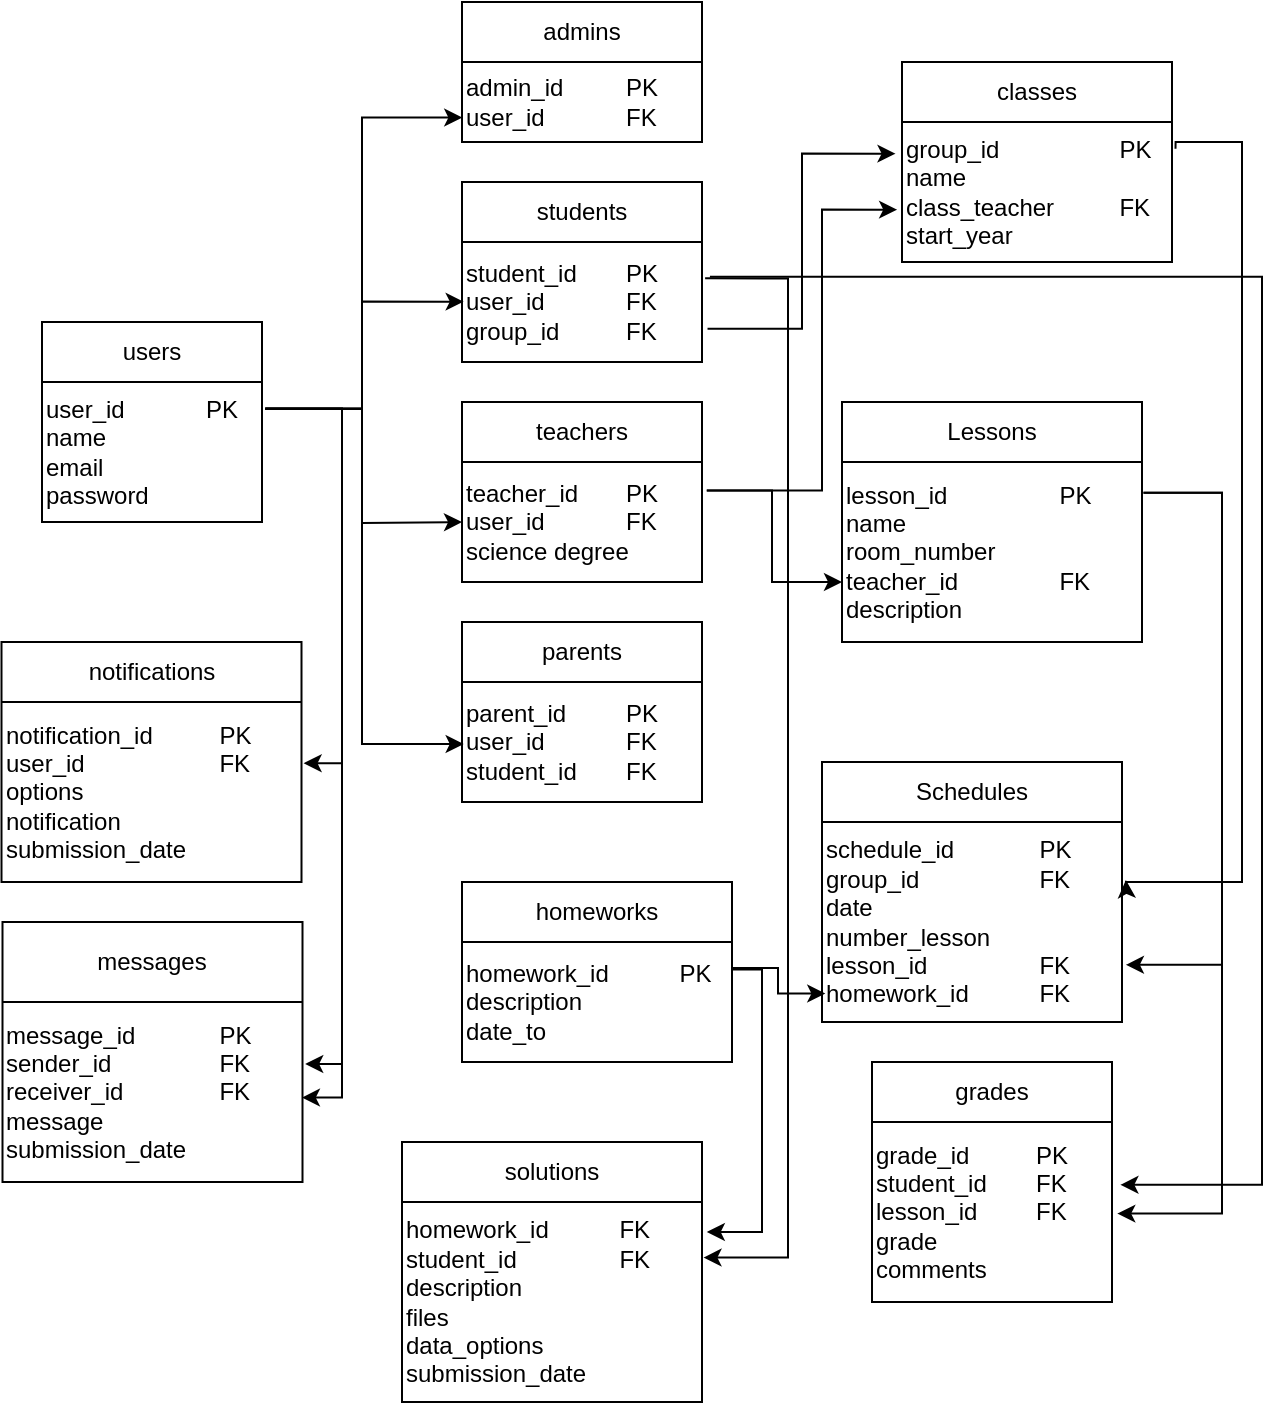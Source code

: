 <mxfile version="24.5.2" type="device">
  <diagram name="ER Diagram" id="E-wv-sdFr6HPYxKAOYmW">
    <mxGraphModel dx="1050" dy="1743" grid="1" gridSize="10" guides="1" tooltips="1" connect="1" arrows="1" fold="1" page="1" pageScale="1" pageWidth="827" pageHeight="1169" math="0" shadow="0">
      <root>
        <mxCell id="0" />
        <mxCell id="1" parent="0" />
        <mxCell id="juLm1n5MT4ovtHd7H2xx-58" value="users" style="rounded=0;whiteSpace=wrap;html=1;shape=swimlane;fontStyle=0;startSize=30;childLayout=stackLayout;horizontal=1;horizontalStack=0;resizeParent=1;resizeParentMax=0;resizeLast=0;collapsible=1;marginBottom=0;" vertex="1" parent="1">
          <mxGeometry x="60" y="100" width="110" height="100" as="geometry" />
        </mxCell>
        <mxCell id="juLm1n5MT4ovtHd7H2xx-80" value="&lt;span style=&quot;background-color: initial;&quot;&gt;user_id&lt;span style=&quot;white-space: pre;&quot;&gt;&#x9;&lt;/span&gt;&lt;span style=&quot;white-space: pre;&quot;&gt;&#x9;&lt;/span&gt;PK&lt;/span&gt;&lt;br&gt;&lt;span style=&quot;background-color: initial;&quot;&gt;name&lt;/span&gt;&lt;br&gt;&lt;span style=&quot;background-color: initial;&quot;&gt;email&lt;/span&gt;&lt;br&gt;&lt;span style=&quot;background-color: initial;&quot;&gt;password&lt;/span&gt;" style="text;html=1;align=left;verticalAlign=middle;resizable=0;points=[];autosize=1;strokeColor=none;fillColor=none;" vertex="1" parent="juLm1n5MT4ovtHd7H2xx-58">
          <mxGeometry y="30" width="110" height="70" as="geometry" />
        </mxCell>
        <mxCell id="juLm1n5MT4ovtHd7H2xx-59" value="teachers" style="rounded=0;whiteSpace=wrap;html=1;shape=swimlane;fontStyle=0;startSize=30;childLayout=stackLayout;horizontal=1;horizontalStack=0;resizeParent=1;resizeParentMax=0;resizeLast=0;collapsible=1;marginBottom=0;" vertex="1" parent="1">
          <mxGeometry x="270" y="140" width="120" height="90" as="geometry" />
        </mxCell>
        <mxCell id="juLm1n5MT4ovtHd7H2xx-82" value="&lt;span style=&quot;background-color: initial;&quot;&gt;teacher_id&lt;span style=&quot;white-space: pre;&quot;&gt;&#x9;&lt;/span&gt;PK&lt;/span&gt;&lt;br&gt;&lt;span style=&quot;background-color: initial;&quot;&gt;user_id&lt;span style=&quot;white-space: pre;&quot;&gt;&#x9;&lt;/span&gt;&lt;span style=&quot;white-space: pre;&quot;&gt;&#x9;&lt;/span&gt;FK&lt;/span&gt;&lt;div&gt;science degree&lt;br&gt;&lt;/div&gt;" style="text;html=1;align=left;verticalAlign=middle;resizable=0;points=[];autosize=1;strokeColor=none;fillColor=none;" vertex="1" parent="juLm1n5MT4ovtHd7H2xx-59">
          <mxGeometry y="30" width="120" height="60" as="geometry" />
        </mxCell>
        <mxCell id="juLm1n5MT4ovtHd7H2xx-60" value="students" style="rounded=0;whiteSpace=wrap;html=1;shape=swimlane;fontStyle=0;startSize=30;childLayout=stackLayout;horizontal=1;horizontalStack=0;resizeParent=1;resizeParentMax=0;resizeLast=0;collapsible=1;marginBottom=0;" vertex="1" parent="1">
          <mxGeometry x="270" y="30" width="120" height="90" as="geometry" />
        </mxCell>
        <mxCell id="juLm1n5MT4ovtHd7H2xx-83" value="&lt;span style=&quot;background-color: initial;&quot;&gt;student_id&lt;span style=&quot;white-space: pre;&quot;&gt;&#x9;&lt;/span&gt;PK&amp;nbsp;&lt;/span&gt;&lt;div&gt;&lt;span style=&quot;background-color: initial;&quot;&gt;user_id&lt;span style=&quot;white-space: pre;&quot;&gt;&#x9;&lt;/span&gt;&lt;span style=&quot;white-space: pre;&quot;&gt;&#x9;&lt;/span&gt;FK&lt;/span&gt;&lt;br&gt;&lt;span style=&quot;background-color: initial;&quot;&gt;group_id&lt;span style=&quot;white-space: pre;&quot;&gt;&#x9;&lt;/span&gt;&lt;span style=&quot;white-space: pre;&quot;&gt;&#x9;&lt;/span&gt;FK&lt;/span&gt;&lt;br&gt;&lt;/div&gt;" style="text;html=1;align=left;verticalAlign=middle;resizable=0;points=[];autosize=1;strokeColor=none;fillColor=none;" vertex="1" parent="juLm1n5MT4ovtHd7H2xx-60">
          <mxGeometry y="30" width="120" height="60" as="geometry" />
        </mxCell>
        <mxCell id="juLm1n5MT4ovtHd7H2xx-61" value="parents" style="rounded=0;whiteSpace=wrap;html=1;shape=swimlane;fontStyle=0;startSize=30;childLayout=stackLayout;horizontal=1;horizontalStack=0;resizeParent=1;resizeParentMax=0;resizeLast=0;collapsible=1;marginBottom=0;" vertex="1" parent="1">
          <mxGeometry x="270" y="250" width="120" height="90" as="geometry" />
        </mxCell>
        <mxCell id="juLm1n5MT4ovtHd7H2xx-84" value="&lt;span style=&quot;background-color: initial;&quot;&gt;parent_id&lt;span style=&quot;white-space: pre;&quot;&gt;&#x9;&lt;/span&gt;&lt;span style=&quot;white-space: pre;&quot;&gt;&#x9;&lt;/span&gt;PK&lt;/span&gt;&lt;br&gt;&lt;span style=&quot;background-color: initial;&quot;&gt;user_id&lt;span style=&quot;white-space: pre;&quot;&gt;&#x9;&lt;/span&gt;&lt;span style=&quot;white-space: pre;&quot;&gt;&#x9;&lt;/span&gt;FK&lt;/span&gt;&lt;br&gt;&lt;span style=&quot;background-color: initial;&quot;&gt;student_id&lt;span style=&quot;white-space: pre;&quot;&gt;&#x9;&lt;/span&gt;FK&lt;/span&gt;" style="text;html=1;align=left;verticalAlign=middle;resizable=0;points=[];autosize=1;strokeColor=none;fillColor=none;" vertex="1" parent="juLm1n5MT4ovtHd7H2xx-61">
          <mxGeometry y="30" width="120" height="60" as="geometry" />
        </mxCell>
        <mxCell id="juLm1n5MT4ovtHd7H2xx-65" value="admins" style="rounded=0;whiteSpace=wrap;html=1;shape=swimlane;fontStyle=0;startSize=30;childLayout=stackLayout;horizontal=1;horizontalStack=0;resizeParent=1;resizeParentMax=0;resizeLast=0;collapsible=1;marginBottom=0;" vertex="1" parent="1">
          <mxGeometry x="270" y="-60" width="120" height="70" as="geometry" />
        </mxCell>
        <mxCell id="juLm1n5MT4ovtHd7H2xx-81" value="&lt;span style=&quot;background-color: initial;&quot;&gt;admin_id&lt;span style=&quot;white-space: pre;&quot;&gt;&#x9;&lt;/span&gt;&lt;span style=&quot;white-space: pre;&quot;&gt;&#x9;&lt;/span&gt;PK&lt;/span&gt;&lt;br&gt;&lt;span style=&quot;background-color: initial;&quot;&gt;user_id&lt;span style=&quot;white-space: pre;&quot;&gt;&#x9;&lt;/span&gt;&lt;span style=&quot;white-space: pre;&quot;&gt;&#x9;&lt;/span&gt;FK&lt;/span&gt;" style="text;html=1;align=left;verticalAlign=middle;resizable=0;points=[];autosize=1;strokeColor=none;fillColor=none;" vertex="1" parent="juLm1n5MT4ovtHd7H2xx-65">
          <mxGeometry y="30" width="120" height="40" as="geometry" />
        </mxCell>
        <mxCell id="juLm1n5MT4ovtHd7H2xx-67" value="Lessons" style="rounded=0;whiteSpace=wrap;html=1;shape=swimlane;fontStyle=0;startSize=30;childLayout=stackLayout;horizontal=1;horizontalStack=0;resizeParent=1;resizeParentMax=0;resizeLast=0;collapsible=1;marginBottom=0;" vertex="1" parent="1">
          <mxGeometry x="460" y="140" width="150" height="120" as="geometry" />
        </mxCell>
        <mxCell id="juLm1n5MT4ovtHd7H2xx-91" value="lesson_id&lt;span style=&quot;white-space: pre;&quot;&gt;&#x9;&lt;/span&gt;&lt;span style=&quot;white-space: pre;&quot;&gt;&#x9;&lt;span style=&quot;white-space: pre;&quot;&gt;&#x9;&lt;/span&gt;&lt;/span&gt;PK&amp;nbsp;&lt;div&gt;name&lt;/div&gt;&lt;div&gt;room_number&lt;br&gt;&lt;div&gt;teacher_id&lt;span style=&quot;white-space: pre;&quot;&gt;&#x9;&lt;span style=&quot;white-space: pre;&quot;&gt;&#x9;&lt;/span&gt;&lt;/span&gt;FK&lt;/div&gt;&lt;div&gt;description&lt;/div&gt;&lt;/div&gt;" style="text;html=1;align=left;verticalAlign=middle;resizable=0;points=[];autosize=1;strokeColor=none;fillColor=none;" vertex="1" parent="juLm1n5MT4ovtHd7H2xx-67">
          <mxGeometry y="30" width="150" height="90" as="geometry" />
        </mxCell>
        <mxCell id="juLm1n5MT4ovtHd7H2xx-68" value="Schedules" style="rounded=0;whiteSpace=wrap;html=1;shape=swimlane;fontStyle=0;startSize=30;childLayout=stackLayout;horizontal=1;horizontalStack=0;resizeParent=1;resizeParentMax=0;resizeLast=0;collapsible=1;marginBottom=0;" vertex="1" parent="1">
          <mxGeometry x="450" y="320" width="150" height="130" as="geometry" />
        </mxCell>
        <mxCell id="juLm1n5MT4ovtHd7H2xx-90" value="schedule_id&lt;span style=&quot;white-space: pre;&quot;&gt;&#x9;&lt;/span&gt;&lt;span style=&quot;white-space: pre;&quot;&gt;&#x9;&lt;/span&gt;PK&lt;div&gt;group_id&lt;span style=&quot;white-space: pre;&quot;&gt;&#x9;&lt;/span&gt;&lt;span style=&quot;white-space: pre;&quot;&gt;&#x9;&lt;/span&gt;&lt;span style=&quot;white-space: pre;&quot;&gt;&#x9;&lt;/span&gt;FK&lt;/div&gt;&lt;div&gt;date&amp;nbsp;&lt;/div&gt;&lt;div&gt;&lt;span style=&quot;background-color: initial;&quot;&gt;number_lesson&lt;/span&gt;&lt;br&gt;&lt;/div&gt;&lt;div&gt;lesson_id&lt;span style=&quot;white-space: pre;&quot;&gt;&#x9;&lt;/span&gt;&lt;span style=&quot;white-space: pre;&quot;&gt;&#x9;&lt;/span&gt;&lt;span style=&quot;white-space: pre;&quot;&gt;&#x9;&lt;/span&gt;FK&lt;/div&gt;&lt;div&gt;homework_id&lt;span style=&quot;white-space: pre;&quot;&gt;&#x9;&lt;/span&gt;&lt;span style=&quot;white-space: pre;&quot;&gt;&#x9;&lt;/span&gt;FK&lt;/div&gt;" style="text;html=1;align=left;verticalAlign=middle;resizable=0;points=[];autosize=1;strokeColor=none;fillColor=none;" vertex="1" parent="juLm1n5MT4ovtHd7H2xx-68">
          <mxGeometry y="30" width="150" height="100" as="geometry" />
        </mxCell>
        <mxCell id="juLm1n5MT4ovtHd7H2xx-70" value="classes" style="rounded=0;whiteSpace=wrap;html=1;shape=swimlane;fontStyle=0;startSize=30;childLayout=stackLayout;horizontal=1;horizontalStack=0;resizeParent=1;resizeParentMax=0;resizeLast=0;collapsible=1;marginBottom=0;" vertex="1" parent="1">
          <mxGeometry x="490" y="-30" width="135" height="100" as="geometry" />
        </mxCell>
        <mxCell id="juLm1n5MT4ovtHd7H2xx-89" value="&lt;span style=&quot;background-color: initial;&quot;&gt;group_id&lt;span style=&quot;white-space: pre;&quot;&gt;&#x9;&lt;/span&gt;&lt;span style=&quot;white-space: pre;&quot;&gt;&#x9;&lt;/span&gt;&lt;span style=&quot;white-space: pre;&quot;&gt;&#x9;&lt;/span&gt;PK&lt;/span&gt;&lt;br&gt;&lt;span style=&quot;background-color: initial;&quot;&gt;name&lt;/span&gt;&lt;br&gt;&lt;span style=&quot;background-color: initial;&quot;&gt;class_teacher&lt;span style=&quot;white-space: pre;&quot;&gt;&#x9;&lt;/span&gt;&lt;span style=&quot;white-space: pre;&quot;&gt;&#x9;&lt;/span&gt;FK&lt;/span&gt;&lt;br&gt;&lt;span style=&quot;background-color: initial;&quot;&gt;start_year&lt;/span&gt;" style="text;html=1;align=left;verticalAlign=middle;resizable=0;points=[];autosize=1;strokeColor=none;fillColor=none;" vertex="1" parent="juLm1n5MT4ovtHd7H2xx-70">
          <mxGeometry y="30" width="135" height="70" as="geometry" />
        </mxCell>
        <mxCell id="juLm1n5MT4ovtHd7H2xx-92" style="edgeStyle=orthogonalEdgeStyle;rounded=0;orthogonalLoop=1;jettySize=auto;html=1;exitX=1.023;exitY=0.723;exitDx=0;exitDy=0;entryX=-0.024;entryY=0.226;entryDx=0;entryDy=0;entryPerimeter=0;exitPerimeter=0;" edge="1" parent="1" source="juLm1n5MT4ovtHd7H2xx-83" target="juLm1n5MT4ovtHd7H2xx-89">
          <mxGeometry relative="1" as="geometry" />
        </mxCell>
        <mxCell id="juLm1n5MT4ovtHd7H2xx-93" style="edgeStyle=orthogonalEdgeStyle;rounded=0;orthogonalLoop=1;jettySize=auto;html=1;exitX=1.015;exitY=0.191;exitDx=0;exitDy=0;entryX=0.001;entryY=0.695;entryDx=0;entryDy=0;entryPerimeter=0;exitPerimeter=0;" edge="1" parent="1" source="juLm1n5MT4ovtHd7H2xx-80" target="juLm1n5MT4ovtHd7H2xx-81">
          <mxGeometry relative="1" as="geometry" />
        </mxCell>
        <mxCell id="juLm1n5MT4ovtHd7H2xx-95" style="edgeStyle=orthogonalEdgeStyle;rounded=0;orthogonalLoop=1;jettySize=auto;html=1;exitX=1.015;exitY=0.191;exitDx=0;exitDy=0;entryX=0.007;entryY=0.497;entryDx=0;entryDy=0;entryPerimeter=0;exitPerimeter=0;" edge="1" parent="1" source="juLm1n5MT4ovtHd7H2xx-80" target="juLm1n5MT4ovtHd7H2xx-83">
          <mxGeometry relative="1" as="geometry" />
        </mxCell>
        <mxCell id="juLm1n5MT4ovtHd7H2xx-96" style="edgeStyle=orthogonalEdgeStyle;rounded=0;orthogonalLoop=1;jettySize=auto;html=1;exitX=1.015;exitY=0.191;exitDx=0;exitDy=0;entryX=0.007;entryY=0.517;entryDx=0;entryDy=0;entryPerimeter=0;exitPerimeter=0;" edge="1" parent="1" source="juLm1n5MT4ovtHd7H2xx-80" target="juLm1n5MT4ovtHd7H2xx-84">
          <mxGeometry relative="1" as="geometry" />
        </mxCell>
        <mxCell id="juLm1n5MT4ovtHd7H2xx-97" style="edgeStyle=orthogonalEdgeStyle;rounded=0;orthogonalLoop=1;jettySize=auto;html=1;exitX=1.015;exitY=0.191;exitDx=0;exitDy=0;exitPerimeter=0;" edge="1" parent="1" source="juLm1n5MT4ovtHd7H2xx-80">
          <mxGeometry relative="1" as="geometry">
            <mxPoint x="270" y="200" as="targetPoint" />
          </mxGeometry>
        </mxCell>
        <mxCell id="juLm1n5MT4ovtHd7H2xx-98" style="edgeStyle=orthogonalEdgeStyle;rounded=0;orthogonalLoop=1;jettySize=auto;html=1;exitX=1.02;exitY=0.237;exitDx=0;exitDy=0;entryX=-0.018;entryY=0.626;entryDx=0;entryDy=0;entryPerimeter=0;exitPerimeter=0;" edge="1" parent="1" source="juLm1n5MT4ovtHd7H2xx-82" target="juLm1n5MT4ovtHd7H2xx-89">
          <mxGeometry relative="1" as="geometry">
            <Array as="points">
              <mxPoint x="450" y="184" />
              <mxPoint x="450" y="44" />
            </Array>
          </mxGeometry>
        </mxCell>
        <mxCell id="juLm1n5MT4ovtHd7H2xx-109" style="edgeStyle=orthogonalEdgeStyle;rounded=0;orthogonalLoop=1;jettySize=auto;html=1;exitX=1.02;exitY=0.237;exitDx=0;exitDy=0;entryX=0;entryY=0.667;entryDx=0;entryDy=0;entryPerimeter=0;exitPerimeter=0;" edge="1" parent="1" source="juLm1n5MT4ovtHd7H2xx-82" target="juLm1n5MT4ovtHd7H2xx-91">
          <mxGeometry relative="1" as="geometry" />
        </mxCell>
        <mxCell id="juLm1n5MT4ovtHd7H2xx-115" value="grades" style="rounded=0;whiteSpace=wrap;html=1;shape=swimlane;fontStyle=0;startSize=30;childLayout=stackLayout;horizontal=1;horizontalStack=0;resizeParent=1;resizeParentMax=0;resizeLast=0;collapsible=1;marginBottom=0;" vertex="1" parent="1">
          <mxGeometry x="475" y="470" width="120" height="120" as="geometry" />
        </mxCell>
        <mxCell id="juLm1n5MT4ovtHd7H2xx-116" value="grade_id&lt;span style=&quot;white-space: pre;&quot;&gt;&#x9;&lt;/span&gt;&lt;span style=&quot;white-space: pre;&quot;&gt;&#x9;&lt;/span&gt;PK&lt;div&gt;student_id&lt;span style=&quot;white-space: pre;&quot;&gt;&#x9;&lt;/span&gt;FK&lt;div&gt;lesson_id&lt;span style=&quot;white-space: pre;&quot;&gt;&#x9;&lt;/span&gt;&lt;span style=&quot;white-space: pre;&quot;&gt;&#x9;&lt;/span&gt;FK&lt;div&gt;grade&lt;br&gt;comments&lt;/div&gt;&lt;/div&gt;&lt;/div&gt;" style="text;html=1;align=left;verticalAlign=middle;resizable=0;points=[];autosize=1;strokeColor=none;fillColor=none;" vertex="1" parent="juLm1n5MT4ovtHd7H2xx-115">
          <mxGeometry y="30" width="120" height="90" as="geometry" />
        </mxCell>
        <mxCell id="juLm1n5MT4ovtHd7H2xx-128" style="edgeStyle=orthogonalEdgeStyle;rounded=0;orthogonalLoop=1;jettySize=auto;html=1;exitX=1.005;exitY=0.171;exitDx=0;exitDy=0;exitPerimeter=0;entryX=1.013;entryY=0.714;entryDx=0;entryDy=0;entryPerimeter=0;" edge="1" parent="1" source="juLm1n5MT4ovtHd7H2xx-91" target="juLm1n5MT4ovtHd7H2xx-90">
          <mxGeometry relative="1" as="geometry">
            <mxPoint x="600" y="420" as="targetPoint" />
            <Array as="points">
              <mxPoint x="650" y="185" />
              <mxPoint x="650" y="421" />
            </Array>
          </mxGeometry>
        </mxCell>
        <mxCell id="juLm1n5MT4ovtHd7H2xx-129" style="edgeStyle=orthogonalEdgeStyle;rounded=0;orthogonalLoop=1;jettySize=auto;html=1;exitX=1.013;exitY=0.191;exitDx=0;exitDy=0;entryX=1.013;entryY=0.29;entryDx=0;entryDy=0;entryPerimeter=0;exitPerimeter=0;" edge="1" parent="1" source="juLm1n5MT4ovtHd7H2xx-89" target="juLm1n5MT4ovtHd7H2xx-90">
          <mxGeometry relative="1" as="geometry">
            <Array as="points">
              <mxPoint x="627" y="10" />
              <mxPoint x="660" y="10" />
              <mxPoint x="660" y="380" />
            </Array>
          </mxGeometry>
        </mxCell>
        <mxCell id="juLm1n5MT4ovtHd7H2xx-130" style="edgeStyle=orthogonalEdgeStyle;rounded=0;orthogonalLoop=1;jettySize=auto;html=1;exitX=1.005;exitY=0.171;exitDx=0;exitDy=0;entryX=1.022;entryY=0.509;entryDx=0;entryDy=0;entryPerimeter=0;exitPerimeter=0;" edge="1" parent="1" source="juLm1n5MT4ovtHd7H2xx-91" target="juLm1n5MT4ovtHd7H2xx-116">
          <mxGeometry relative="1" as="geometry">
            <Array as="points">
              <mxPoint x="650" y="185" />
              <mxPoint x="650" y="546" />
            </Array>
          </mxGeometry>
        </mxCell>
        <mxCell id="juLm1n5MT4ovtHd7H2xx-131" style="edgeStyle=orthogonalEdgeStyle;rounded=0;orthogonalLoop=1;jettySize=auto;html=1;exitX=1.033;exitY=0.29;exitDx=0;exitDy=0;entryX=1.035;entryY=0.349;entryDx=0;entryDy=0;entryPerimeter=0;exitPerimeter=0;" edge="1" parent="1" source="juLm1n5MT4ovtHd7H2xx-83" target="juLm1n5MT4ovtHd7H2xx-116">
          <mxGeometry relative="1" as="geometry">
            <Array as="points">
              <mxPoint x="670" y="77" />
              <mxPoint x="670" y="531" />
            </Array>
          </mxGeometry>
        </mxCell>
        <mxCell id="juLm1n5MT4ovtHd7H2xx-136" value="notifications" style="rounded=0;whiteSpace=wrap;html=1;shape=swimlane;fontStyle=0;startSize=30;childLayout=stackLayout;horizontal=1;horizontalStack=0;resizeParent=1;resizeParentMax=0;resizeLast=0;collapsible=1;marginBottom=0;" vertex="1" parent="1">
          <mxGeometry x="39.75" y="260" width="150" height="120" as="geometry" />
        </mxCell>
        <mxCell id="juLm1n5MT4ovtHd7H2xx-137" value="notification_id&lt;span style=&quot;white-space: pre;&quot;&gt;&#x9;&lt;/span&gt;&lt;span style=&quot;white-space: pre;&quot;&gt;&#x9;&lt;/span&gt;PK&lt;div&gt;user_id&lt;span style=&quot;white-space: pre;&quot;&gt;&#x9;&lt;/span&gt;&lt;span style=&quot;white-space: pre;&quot;&gt;&#x9;&lt;/span&gt;&lt;span style=&quot;white-space: pre;&quot;&gt;&#x9;&lt;/span&gt;FK&lt;/div&gt;&lt;div&gt;options&lt;/div&gt;&lt;div&gt;notification&lt;br&gt;submission_date&lt;br&gt;&lt;/div&gt;" style="text;html=1;align=left;verticalAlign=middle;resizable=0;points=[];autosize=1;strokeColor=none;fillColor=none;" vertex="1" parent="juLm1n5MT4ovtHd7H2xx-136">
          <mxGeometry y="30" width="150" height="90" as="geometry" />
        </mxCell>
        <mxCell id="juLm1n5MT4ovtHd7H2xx-139" value="messages" style="rounded=0;whiteSpace=wrap;html=1;shape=swimlane;fontStyle=0;startSize=40;childLayout=stackLayout;horizontal=1;horizontalStack=0;resizeParent=1;resizeParentMax=0;resizeLast=0;collapsible=1;marginBottom=0;" vertex="1" parent="1">
          <mxGeometry x="40.25" y="400" width="150" height="130" as="geometry" />
        </mxCell>
        <mxCell id="juLm1n5MT4ovtHd7H2xx-144" value="message_id&lt;span style=&quot;white-space: pre;&quot;&gt;&#x9;&lt;/span&gt;&lt;span style=&quot;white-space: pre;&quot;&gt;&#x9;&lt;/span&gt;PK&lt;div&gt;sender_id&lt;span style=&quot;white-space: pre;&quot;&gt;&#x9;&lt;/span&gt;&lt;span style=&quot;white-space: pre;&quot;&gt;&#x9;&lt;/span&gt;FK&lt;div&gt;receiver_id&lt;span style=&quot;white-space: pre;&quot;&gt;&#x9;&lt;/span&gt;&lt;span style=&quot;white-space: pre;&quot;&gt;&#x9;&lt;/span&gt;FK&lt;div&gt;message&lt;br&gt;submission_date&lt;br&gt;&lt;/div&gt;&lt;/div&gt;&lt;/div&gt;" style="text;html=1;align=left;verticalAlign=middle;resizable=0;points=[];autosize=1;strokeColor=none;fillColor=none;" vertex="1" parent="juLm1n5MT4ovtHd7H2xx-139">
          <mxGeometry y="40" width="150" height="90" as="geometry" />
        </mxCell>
        <mxCell id="juLm1n5MT4ovtHd7H2xx-147" style="edgeStyle=orthogonalEdgeStyle;rounded=0;orthogonalLoop=1;jettySize=auto;html=1;exitX=1.015;exitY=0.191;exitDx=0;exitDy=0;entryX=1.007;entryY=0.34;entryDx=0;entryDy=0;entryPerimeter=0;exitPerimeter=0;" edge="1" parent="1" source="juLm1n5MT4ovtHd7H2xx-80" target="juLm1n5MT4ovtHd7H2xx-137">
          <mxGeometry relative="1" as="geometry">
            <Array as="points">
              <mxPoint x="210" y="143" />
              <mxPoint x="210" y="321" />
            </Array>
          </mxGeometry>
        </mxCell>
        <mxCell id="juLm1n5MT4ovtHd7H2xx-148" style="edgeStyle=orthogonalEdgeStyle;rounded=0;orthogonalLoop=1;jettySize=auto;html=1;exitX=1.015;exitY=0.191;exitDx=0;exitDy=0;entryX=1.009;entryY=0.344;entryDx=0;entryDy=0;entryPerimeter=0;exitPerimeter=0;" edge="1" parent="1" source="juLm1n5MT4ovtHd7H2xx-80" target="juLm1n5MT4ovtHd7H2xx-144">
          <mxGeometry relative="1" as="geometry">
            <Array as="points">
              <mxPoint x="210" y="143" />
              <mxPoint x="210" y="471" />
            </Array>
          </mxGeometry>
        </mxCell>
        <mxCell id="juLm1n5MT4ovtHd7H2xx-149" style="edgeStyle=orthogonalEdgeStyle;rounded=0;orthogonalLoop=1;jettySize=auto;html=1;exitX=1.015;exitY=0.191;exitDx=0;exitDy=0;entryX=0.998;entryY=0.531;entryDx=0;entryDy=0;entryPerimeter=0;exitPerimeter=0;" edge="1" parent="1" source="juLm1n5MT4ovtHd7H2xx-80" target="juLm1n5MT4ovtHd7H2xx-144">
          <mxGeometry relative="1" as="geometry">
            <Array as="points">
              <mxPoint x="210" y="143" />
              <mxPoint x="210" y="488" />
            </Array>
          </mxGeometry>
        </mxCell>
        <mxCell id="juLm1n5MT4ovtHd7H2xx-150" value="homeworks" style="rounded=0;whiteSpace=wrap;html=1;shape=swimlane;fontStyle=0;startSize=30;childLayout=stackLayout;horizontal=1;horizontalStack=0;resizeParent=1;resizeParentMax=0;resizeLast=0;collapsible=1;marginBottom=0;" vertex="1" parent="1">
          <mxGeometry x="270" y="380" width="135" height="90" as="geometry" />
        </mxCell>
        <mxCell id="juLm1n5MT4ovtHd7H2xx-151" value="homework_id&lt;span style=&quot;white-space: pre;&quot;&gt;&#x9;&lt;/span&gt;&lt;span style=&quot;white-space: pre;&quot;&gt;&#x9;&lt;/span&gt;PK&lt;div&gt;description&lt;/div&gt;&lt;div&gt;date_to&lt;/div&gt;" style="text;html=1;align=left;verticalAlign=middle;resizable=0;points=[];autosize=1;strokeColor=none;fillColor=none;" vertex="1" parent="juLm1n5MT4ovtHd7H2xx-150">
          <mxGeometry y="30" width="135" height="60" as="geometry" />
        </mxCell>
        <mxCell id="juLm1n5MT4ovtHd7H2xx-152" style="edgeStyle=orthogonalEdgeStyle;rounded=0;orthogonalLoop=1;jettySize=auto;html=1;exitX=1.001;exitY=0.217;exitDx=0;exitDy=0;entryX=0.011;entryY=0.858;entryDx=0;entryDy=0;entryPerimeter=0;exitPerimeter=0;" edge="1" parent="1" source="juLm1n5MT4ovtHd7H2xx-151" target="juLm1n5MT4ovtHd7H2xx-90">
          <mxGeometry relative="1" as="geometry">
            <Array as="points">
              <mxPoint x="428" y="423" />
              <mxPoint x="428" y="436" />
            </Array>
          </mxGeometry>
        </mxCell>
        <mxCell id="juLm1n5MT4ovtHd7H2xx-153" value="solutions" style="rounded=0;whiteSpace=wrap;html=1;shape=swimlane;fontStyle=0;startSize=30;childLayout=stackLayout;horizontal=1;horizontalStack=0;resizeParent=1;resizeParentMax=0;resizeLast=0;collapsible=1;marginBottom=0;" vertex="1" parent="1">
          <mxGeometry x="240" y="510" width="150" height="130" as="geometry" />
        </mxCell>
        <mxCell id="juLm1n5MT4ovtHd7H2xx-154" value="homework_id&lt;span style=&quot;white-space: pre;&quot;&gt;&#x9;&lt;/span&gt;&lt;span style=&quot;white-space: pre;&quot;&gt;&#x9;&lt;/span&gt;FK&lt;div&gt;student_id&lt;span style=&quot;white-space: pre;&quot;&gt;&#x9;&lt;/span&gt;&lt;span style=&quot;white-space: pre;&quot;&gt;&#x9;&lt;/span&gt;FK&lt;/div&gt;&lt;div&gt;description&lt;/div&gt;&lt;div&gt;files&lt;/div&gt;&lt;div&gt;data_options&lt;/div&gt;&lt;div&gt;submission_date&lt;/div&gt;" style="text;html=1;align=left;verticalAlign=middle;resizable=0;points=[];autosize=1;strokeColor=none;fillColor=none;" vertex="1" parent="juLm1n5MT4ovtHd7H2xx-153">
          <mxGeometry y="30" width="150" height="100" as="geometry" />
        </mxCell>
        <mxCell id="juLm1n5MT4ovtHd7H2xx-155" style="edgeStyle=orthogonalEdgeStyle;rounded=0;orthogonalLoop=1;jettySize=auto;html=1;exitX=1.001;exitY=0.23;exitDx=0;exitDy=0;entryX=1.016;entryY=0.15;entryDx=0;entryDy=0;entryPerimeter=0;exitPerimeter=0;" edge="1" parent="1" source="juLm1n5MT4ovtHd7H2xx-151" target="juLm1n5MT4ovtHd7H2xx-154">
          <mxGeometry relative="1" as="geometry">
            <Array as="points">
              <mxPoint x="420" y="424" />
              <mxPoint x="420" y="555" />
            </Array>
          </mxGeometry>
        </mxCell>
        <mxCell id="juLm1n5MT4ovtHd7H2xx-156" style="edgeStyle=orthogonalEdgeStyle;rounded=0;orthogonalLoop=1;jettySize=auto;html=1;exitX=1.013;exitY=0.303;exitDx=0;exitDy=0;entryX=1.005;entryY=0.278;entryDx=0;entryDy=0;entryPerimeter=0;exitPerimeter=0;" edge="1" parent="1" source="juLm1n5MT4ovtHd7H2xx-83" target="juLm1n5MT4ovtHd7H2xx-154">
          <mxGeometry relative="1" as="geometry">
            <Array as="points">
              <mxPoint x="433" y="78" />
              <mxPoint x="433" y="568" />
            </Array>
          </mxGeometry>
        </mxCell>
      </root>
    </mxGraphModel>
  </diagram>
</mxfile>
